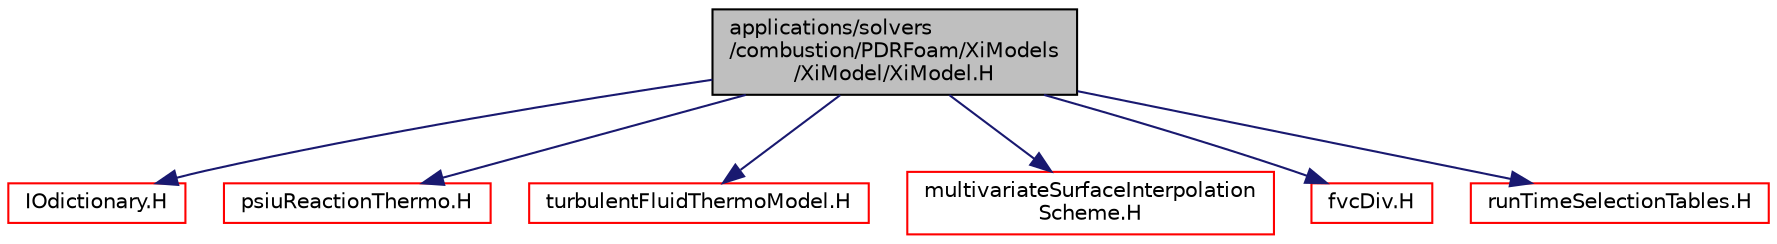 digraph "applications/solvers/combustion/PDRFoam/XiModels/XiModel/XiModel.H"
{
  bgcolor="transparent";
  edge [fontname="Helvetica",fontsize="10",labelfontname="Helvetica",labelfontsize="10"];
  node [fontname="Helvetica",fontsize="10",shape=record];
  Node1 [label="applications/solvers\l/combustion/PDRFoam/XiModels\l/XiModel/XiModel.H",height=0.2,width=0.4,color="black", fillcolor="grey75", style="filled", fontcolor="black"];
  Node1 -> Node2 [color="midnightblue",fontsize="10",style="solid",fontname="Helvetica"];
  Node2 [label="IOdictionary.H",height=0.2,width=0.4,color="red",URL="$a07757.html"];
  Node1 -> Node3 [color="midnightblue",fontsize="10",style="solid",fontname="Helvetica"];
  Node3 [label="psiuReactionThermo.H",height=0.2,width=0.4,color="red",URL="$a10209.html"];
  Node1 -> Node4 [color="midnightblue",fontsize="10",style="solid",fontname="Helvetica"];
  Node4 [label="turbulentFluidThermoModel.H",height=0.2,width=0.4,color="red",URL="$a10545.html"];
  Node1 -> Node5 [color="midnightblue",fontsize="10",style="solid",fontname="Helvetica"];
  Node5 [label="multivariateSurfaceInterpolation\lScheme.H",height=0.2,width=0.4,color="red",URL="$a06060.html"];
  Node1 -> Node6 [color="midnightblue",fontsize="10",style="solid",fontname="Helvetica"];
  Node6 [label="fvcDiv.H",height=0.2,width=0.4,color="red",URL="$a05682.html",tooltip="Calculate the divergence of the given field. "];
  Node1 -> Node7 [color="midnightblue",fontsize="10",style="solid",fontname="Helvetica"];
  Node7 [label="runTimeSelectionTables.H",height=0.2,width=0.4,color="red",URL="$a07840.html",tooltip="Macros to ease declaration of run-time selection tables. "];
}
